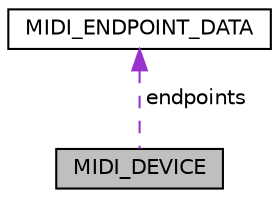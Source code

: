 digraph "MIDI_DEVICE"
{
  edge [fontname="Helvetica",fontsize="10",labelfontname="Helvetica",labelfontsize="10"];
  node [fontname="Helvetica",fontsize="10",shape=record];
  Node1 [label="MIDI_DEVICE",height=0.2,width=0.4,color="black", fillcolor="grey75", style="filled", fontcolor="black"];
  Node2 -> Node1 [dir="back",color="darkorchid3",fontsize="10",style="dashed",label=" endpoints" ,fontname="Helvetica"];
  Node2 [label="MIDI_ENDPOINT_DATA",height=0.2,width=0.4,color="black", fillcolor="white", style="filled",URL="$struct_m_i_d_i___e_n_d_p_o_i_n_t___d_a_t_a.html"];
}
